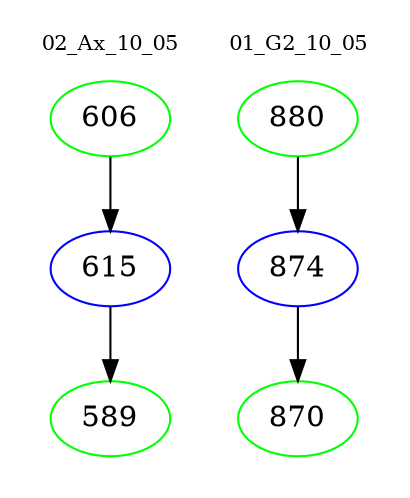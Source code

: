 digraph{
subgraph cluster_0 {
color = white
label = "02_Ax_10_05";
fontsize=10;
T0_606 [label="606", color="green"]
T0_606 -> T0_615 [color="black"]
T0_615 [label="615", color="blue"]
T0_615 -> T0_589 [color="black"]
T0_589 [label="589", color="green"]
}
subgraph cluster_1 {
color = white
label = "01_G2_10_05";
fontsize=10;
T1_880 [label="880", color="green"]
T1_880 -> T1_874 [color="black"]
T1_874 [label="874", color="blue"]
T1_874 -> T1_870 [color="black"]
T1_870 [label="870", color="green"]
}
}
